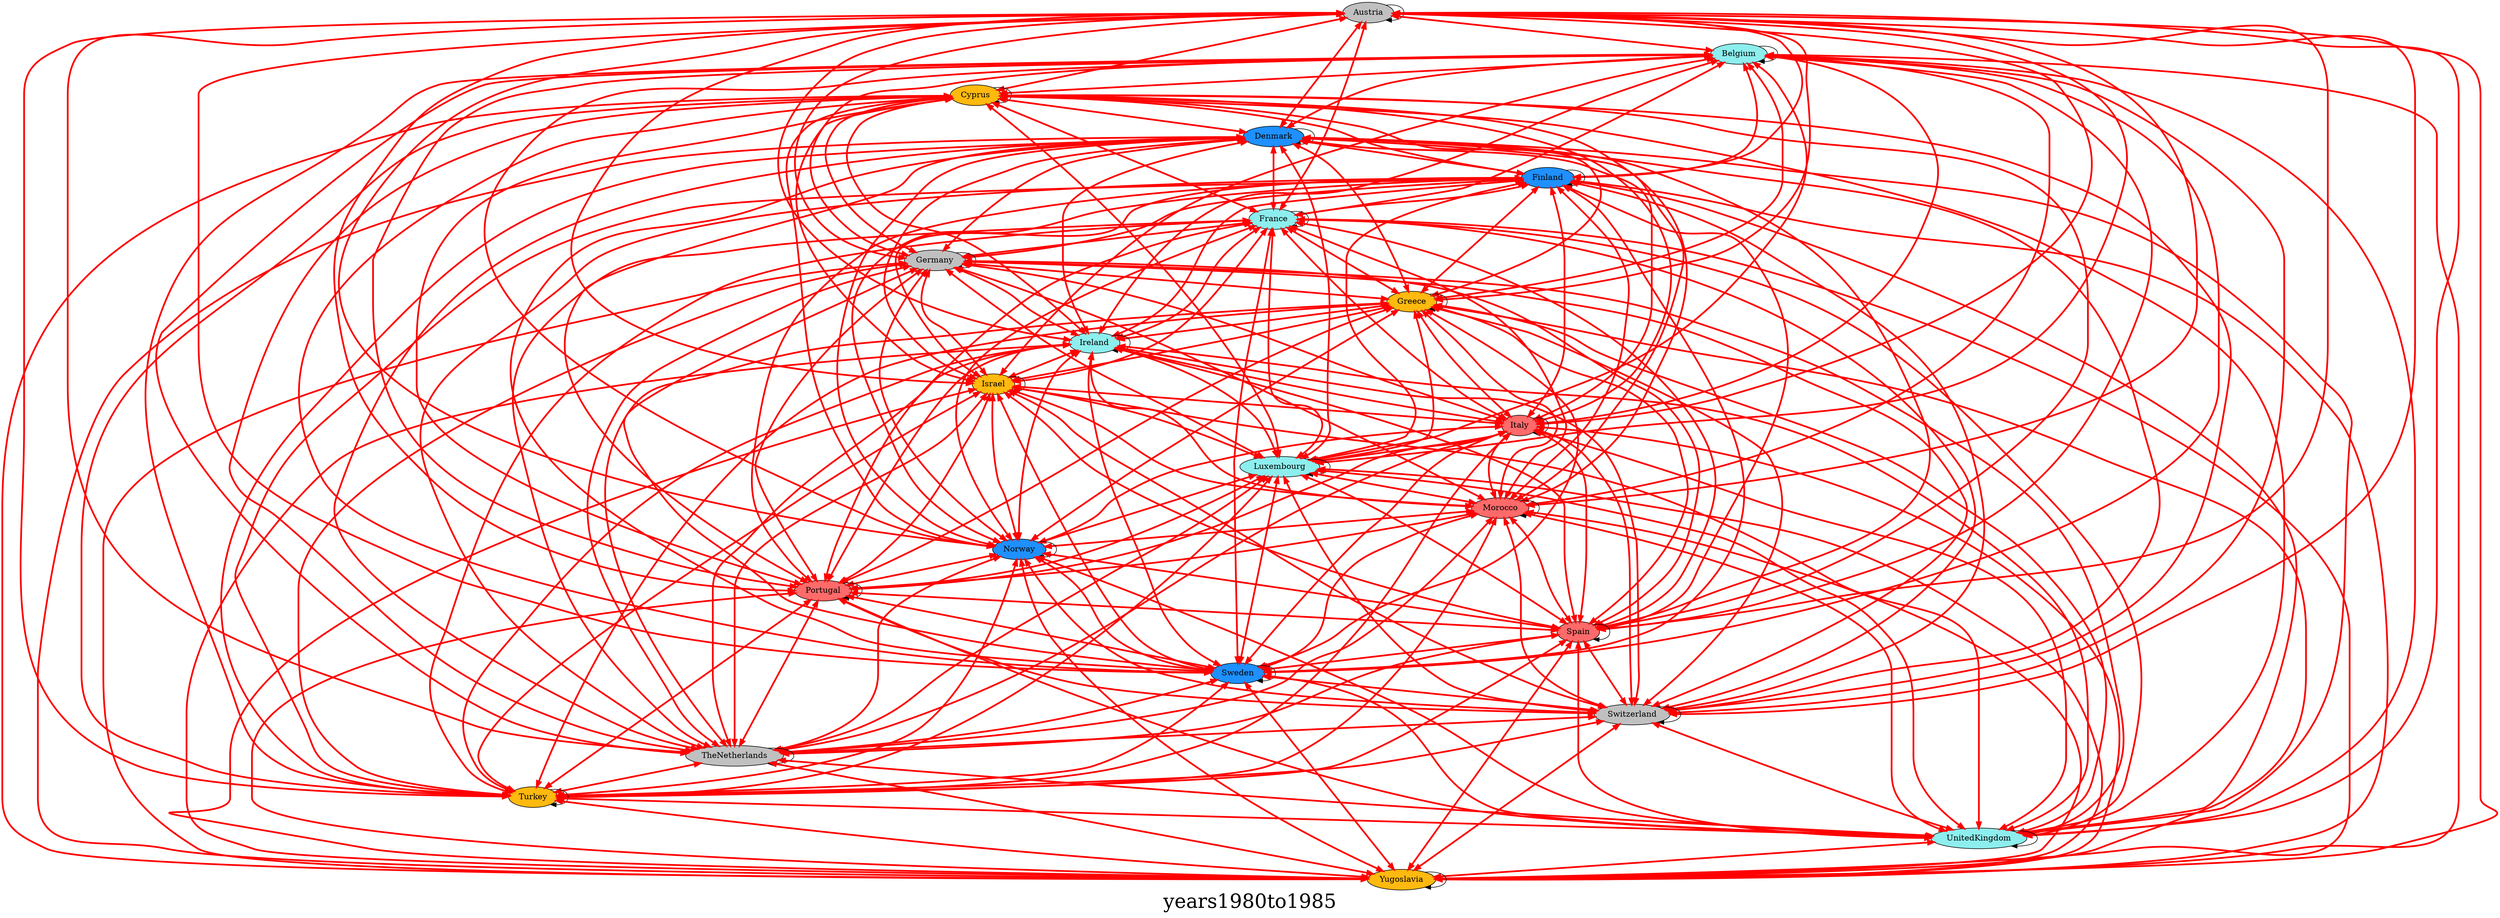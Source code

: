 digraph{ graph [label=years1980to1985, fontsize=34]; Austria [style=filled,fillcolor=gray]; Belgium [style=filled,fillcolor=darkslategray2]; Austria [style=filled,fillcolor=gray]; Cyprus [style=filled,fillcolor=darkgoldenrod1]; Austria [style=filled,fillcolor=gray]; Denmark [style=filled,fillcolor=dodgerblue]; Austria [style=filled,fillcolor=gray]; Finland [style=filled,fillcolor=dodgerblue]; Austria [style=filled,fillcolor=gray]; France [style=filled,fillcolor=darkslategray2]; Austria [style=filled,fillcolor=gray]; Germany [style=filled,fillcolor=gray]; Austria [style=filled,fillcolor=gray]; Greece [style=filled,fillcolor=darkgoldenrod1]; Austria [style=filled,fillcolor=gray]; Ireland [style=filled,fillcolor=darkslategray2]; Austria [style=filled,fillcolor=gray]; Israel [style=filled,fillcolor=darkgoldenrod1]; Austria [style=filled,fillcolor=gray]; Italy [style=filled,fillcolor=indianred1]; Austria [style=filled,fillcolor=gray]; Luxembourg [style=filled,fillcolor=darkslategray2]; Austria [style=filled,fillcolor=gray]; Morocco [style=filled,fillcolor=indianred1]; Austria [style=filled,fillcolor=gray]; Norway [style=filled,fillcolor=dodgerblue]; Austria [style=filled,fillcolor=gray]; Portugal [style=filled,fillcolor=indianred1]; Austria [style=filled,fillcolor=gray]; Spain [style=filled,fillcolor=indianred1]; Austria [style=filled,fillcolor=gray]; Sweden [style=filled,fillcolor=dodgerblue]; Austria [style=filled,fillcolor=gray]; Switzerland [style=filled,fillcolor=gray]; Austria [style=filled,fillcolor=gray]; TheNetherlands [style=filled,fillcolor=gray]; Austria [style=filled,fillcolor=gray]; Turkey [style=filled,fillcolor=darkgoldenrod1]; Austria [style=filled,fillcolor=gray]; UnitedKingdom [style=filled,fillcolor=darkslategray2]; Austria [style=filled,fillcolor=gray]; Yugoslavia [style=filled,fillcolor=darkgoldenrod1]; Belgium [style=filled,fillcolor=darkslategray2]; Austria [style=filled,fillcolor=gray]; Belgium [style=filled,fillcolor=darkslategray2]; Cyprus [style=filled,fillcolor=darkgoldenrod1]; Belgium [style=filled,fillcolor=darkslategray2]; Denmark [style=filled,fillcolor=dodgerblue]; Belgium [style=filled,fillcolor=darkslategray2]; Finland [style=filled,fillcolor=dodgerblue]; Belgium [style=filled,fillcolor=darkslategray2]; France [style=filled,fillcolor=darkslategray2]; Belgium [style=filled,fillcolor=darkslategray2]; Germany [style=filled,fillcolor=gray]; Belgium [style=filled,fillcolor=darkslategray2]; Greece [style=filled,fillcolor=darkgoldenrod1]; Belgium [style=filled,fillcolor=darkslategray2]; Ireland [style=filled,fillcolor=darkslategray2]; Belgium [style=filled,fillcolor=darkslategray2]; Israel [style=filled,fillcolor=darkgoldenrod1]; Belgium [style=filled,fillcolor=darkslategray2]; Italy [style=filled,fillcolor=indianred1]; Belgium [style=filled,fillcolor=darkslategray2]; Luxembourg [style=filled,fillcolor=darkslategray2]; Belgium [style=filled,fillcolor=darkslategray2]; Morocco [style=filled,fillcolor=indianred1]; Belgium [style=filled,fillcolor=darkslategray2]; Norway [style=filled,fillcolor=dodgerblue]; Belgium [style=filled,fillcolor=darkslategray2]; Portugal [style=filled,fillcolor=indianred1]; Belgium [style=filled,fillcolor=darkslategray2]; Spain [style=filled,fillcolor=indianred1]; Belgium [style=filled,fillcolor=darkslategray2]; Sweden [style=filled,fillcolor=dodgerblue]; Belgium [style=filled,fillcolor=darkslategray2]; Switzerland [style=filled,fillcolor=gray]; Belgium [style=filled,fillcolor=darkslategray2]; TheNetherlands [style=filled,fillcolor=gray]; Belgium [style=filled,fillcolor=darkslategray2]; Turkey [style=filled,fillcolor=darkgoldenrod1]; Belgium [style=filled,fillcolor=darkslategray2]; UnitedKingdom [style=filled,fillcolor=darkslategray2]; Belgium [style=filled,fillcolor=darkslategray2]; Yugoslavia [style=filled,fillcolor=darkgoldenrod1]; Cyprus [style=filled,fillcolor=darkgoldenrod1]; Austria [style=filled,fillcolor=gray]; Cyprus [style=filled,fillcolor=darkgoldenrod1]; Belgium [style=filled,fillcolor=darkslategray2]; Cyprus [style=filled,fillcolor=darkgoldenrod1]; Denmark [style=filled,fillcolor=dodgerblue]; Cyprus [style=filled,fillcolor=darkgoldenrod1]; Finland [style=filled,fillcolor=dodgerblue]; Cyprus [style=filled,fillcolor=darkgoldenrod1]; France [style=filled,fillcolor=darkslategray2]; Cyprus [style=filled,fillcolor=darkgoldenrod1]; Germany [style=filled,fillcolor=gray]; Cyprus [style=filled,fillcolor=darkgoldenrod1]; Greece [style=filled,fillcolor=darkgoldenrod1]; Cyprus [style=filled,fillcolor=darkgoldenrod1]; Ireland [style=filled,fillcolor=darkslategray2]; Cyprus [style=filled,fillcolor=darkgoldenrod1]; Israel [style=filled,fillcolor=darkgoldenrod1]; Cyprus [style=filled,fillcolor=darkgoldenrod1]; Italy [style=filled,fillcolor=indianred1]; Cyprus [style=filled,fillcolor=darkgoldenrod1]; Luxembourg [style=filled,fillcolor=darkslategray2]; Cyprus [style=filled,fillcolor=darkgoldenrod1]; Morocco [style=filled,fillcolor=indianred1]; Cyprus [style=filled,fillcolor=darkgoldenrod1]; Norway [style=filled,fillcolor=dodgerblue]; Cyprus [style=filled,fillcolor=darkgoldenrod1]; Portugal [style=filled,fillcolor=indianred1]; Cyprus [style=filled,fillcolor=darkgoldenrod1]; Spain [style=filled,fillcolor=indianred1]; Cyprus [style=filled,fillcolor=darkgoldenrod1]; Sweden [style=filled,fillcolor=dodgerblue]; Cyprus [style=filled,fillcolor=darkgoldenrod1]; Switzerland [style=filled,fillcolor=gray]; Cyprus [style=filled,fillcolor=darkgoldenrod1]; TheNetherlands [style=filled,fillcolor=gray]; Cyprus [style=filled,fillcolor=darkgoldenrod1]; Turkey [style=filled,fillcolor=darkgoldenrod1]; Cyprus [style=filled,fillcolor=darkgoldenrod1]; UnitedKingdom [style=filled,fillcolor=darkslategray2]; Cyprus [style=filled,fillcolor=darkgoldenrod1]; Yugoslavia [style=filled,fillcolor=darkgoldenrod1]; Denmark [style=filled,fillcolor=dodgerblue]; Austria [style=filled,fillcolor=gray]; Denmark [style=filled,fillcolor=dodgerblue]; Belgium [style=filled,fillcolor=darkslategray2]; Denmark [style=filled,fillcolor=dodgerblue]; Cyprus [style=filled,fillcolor=darkgoldenrod1]; Denmark [style=filled,fillcolor=dodgerblue]; Finland [style=filled,fillcolor=dodgerblue]; Denmark [style=filled,fillcolor=dodgerblue]; France [style=filled,fillcolor=darkslategray2]; Denmark [style=filled,fillcolor=dodgerblue]; Germany [style=filled,fillcolor=gray]; Denmark [style=filled,fillcolor=dodgerblue]; Greece [style=filled,fillcolor=darkgoldenrod1]; Denmark [style=filled,fillcolor=dodgerblue]; Ireland [style=filled,fillcolor=darkslategray2]; Denmark [style=filled,fillcolor=dodgerblue]; Israel [style=filled,fillcolor=darkgoldenrod1]; Denmark [style=filled,fillcolor=dodgerblue]; Italy [style=filled,fillcolor=indianred1]; Denmark [style=filled,fillcolor=dodgerblue]; Luxembourg [style=filled,fillcolor=darkslategray2]; Denmark [style=filled,fillcolor=dodgerblue]; Morocco [style=filled,fillcolor=indianred1]; Denmark [style=filled,fillcolor=dodgerblue]; Norway [style=filled,fillcolor=dodgerblue]; Denmark [style=filled,fillcolor=dodgerblue]; Portugal [style=filled,fillcolor=indianred1]; Denmark [style=filled,fillcolor=dodgerblue]; Spain [style=filled,fillcolor=indianred1]; Denmark [style=filled,fillcolor=dodgerblue]; Sweden [style=filled,fillcolor=dodgerblue]; Denmark [style=filled,fillcolor=dodgerblue]; Switzerland [style=filled,fillcolor=gray]; Denmark [style=filled,fillcolor=dodgerblue]; TheNetherlands [style=filled,fillcolor=gray]; Denmark [style=filled,fillcolor=dodgerblue]; Turkey [style=filled,fillcolor=darkgoldenrod1]; Denmark [style=filled,fillcolor=dodgerblue]; UnitedKingdom [style=filled,fillcolor=darkslategray2]; Denmark [style=filled,fillcolor=dodgerblue]; Yugoslavia [style=filled,fillcolor=darkgoldenrod1]; Finland [style=filled,fillcolor=dodgerblue]; Austria [style=filled,fillcolor=gray]; Finland [style=filled,fillcolor=dodgerblue]; Belgium [style=filled,fillcolor=darkslategray2]; Finland [style=filled,fillcolor=dodgerblue]; Cyprus [style=filled,fillcolor=darkgoldenrod1]; Finland [style=filled,fillcolor=dodgerblue]; Denmark [style=filled,fillcolor=dodgerblue]; Finland [style=filled,fillcolor=dodgerblue]; France [style=filled,fillcolor=darkslategray2]; Finland [style=filled,fillcolor=dodgerblue]; Germany [style=filled,fillcolor=gray]; Finland [style=filled,fillcolor=dodgerblue]; Greece [style=filled,fillcolor=darkgoldenrod1]; Finland [style=filled,fillcolor=dodgerblue]; Ireland [style=filled,fillcolor=darkslategray2]; Finland [style=filled,fillcolor=dodgerblue]; Israel [style=filled,fillcolor=darkgoldenrod1]; Finland [style=filled,fillcolor=dodgerblue]; Italy [style=filled,fillcolor=indianred1]; Finland [style=filled,fillcolor=dodgerblue]; Luxembourg [style=filled,fillcolor=darkslategray2]; Finland [style=filled,fillcolor=dodgerblue]; Morocco [style=filled,fillcolor=indianred1]; Finland [style=filled,fillcolor=dodgerblue]; Norway [style=filled,fillcolor=dodgerblue]; Finland [style=filled,fillcolor=dodgerblue]; Portugal [style=filled,fillcolor=indianred1]; Finland [style=filled,fillcolor=dodgerblue]; Spain [style=filled,fillcolor=indianred1]; Finland [style=filled,fillcolor=dodgerblue]; Sweden [style=filled,fillcolor=dodgerblue]; Finland [style=filled,fillcolor=dodgerblue]; Switzerland [style=filled,fillcolor=gray]; Finland [style=filled,fillcolor=dodgerblue]; TheNetherlands [style=filled,fillcolor=gray]; Finland [style=filled,fillcolor=dodgerblue]; Turkey [style=filled,fillcolor=darkgoldenrod1]; Finland [style=filled,fillcolor=dodgerblue]; UnitedKingdom [style=filled,fillcolor=darkslategray2]; Finland [style=filled,fillcolor=dodgerblue]; Yugoslavia [style=filled,fillcolor=darkgoldenrod1]; France [style=filled,fillcolor=darkslategray2]; Austria [style=filled,fillcolor=gray]; France [style=filled,fillcolor=darkslategray2]; Belgium [style=filled,fillcolor=darkslategray2]; France [style=filled,fillcolor=darkslategray2]; Cyprus [style=filled,fillcolor=darkgoldenrod1]; France [style=filled,fillcolor=darkslategray2]; Denmark [style=filled,fillcolor=dodgerblue]; France [style=filled,fillcolor=darkslategray2]; Finland [style=filled,fillcolor=dodgerblue]; France [style=filled,fillcolor=darkslategray2]; Germany [style=filled,fillcolor=gray]; France [style=filled,fillcolor=darkslategray2]; Greece [style=filled,fillcolor=darkgoldenrod1]; France [style=filled,fillcolor=darkslategray2]; Ireland [style=filled,fillcolor=darkslategray2]; France [style=filled,fillcolor=darkslategray2]; Israel [style=filled,fillcolor=darkgoldenrod1]; France [style=filled,fillcolor=darkslategray2]; Italy [style=filled,fillcolor=indianred1]; France [style=filled,fillcolor=darkslategray2]; Luxembourg [style=filled,fillcolor=darkslategray2]; France [style=filled,fillcolor=darkslategray2]; Morocco [style=filled,fillcolor=indianred1]; France [style=filled,fillcolor=darkslategray2]; Norway [style=filled,fillcolor=dodgerblue]; France [style=filled,fillcolor=darkslategray2]; Portugal [style=filled,fillcolor=indianred1]; France [style=filled,fillcolor=darkslategray2]; Spain [style=filled,fillcolor=indianred1]; France [style=filled,fillcolor=darkslategray2]; Sweden [style=filled,fillcolor=dodgerblue]; France [style=filled,fillcolor=darkslategray2]; Switzerland [style=filled,fillcolor=gray]; France [style=filled,fillcolor=darkslategray2]; TheNetherlands [style=filled,fillcolor=gray]; France [style=filled,fillcolor=darkslategray2]; Turkey [style=filled,fillcolor=darkgoldenrod1]; France [style=filled,fillcolor=darkslategray2]; UnitedKingdom [style=filled,fillcolor=darkslategray2]; France [style=filled,fillcolor=darkslategray2]; Yugoslavia [style=filled,fillcolor=darkgoldenrod1]; Germany [style=filled,fillcolor=gray]; Austria [style=filled,fillcolor=gray]; Germany [style=filled,fillcolor=gray]; Belgium [style=filled,fillcolor=darkslategray2]; Germany [style=filled,fillcolor=gray]; Cyprus [style=filled,fillcolor=darkgoldenrod1]; Germany [style=filled,fillcolor=gray]; Denmark [style=filled,fillcolor=dodgerblue]; Germany [style=filled,fillcolor=gray]; Finland [style=filled,fillcolor=dodgerblue]; Germany [style=filled,fillcolor=gray]; France [style=filled,fillcolor=darkslategray2]; Germany [style=filled,fillcolor=gray]; Greece [style=filled,fillcolor=darkgoldenrod1]; Germany [style=filled,fillcolor=gray]; Ireland [style=filled,fillcolor=darkslategray2]; Germany [style=filled,fillcolor=gray]; Israel [style=filled,fillcolor=darkgoldenrod1]; Germany [style=filled,fillcolor=gray]; Italy [style=filled,fillcolor=indianred1]; Germany [style=filled,fillcolor=gray]; Luxembourg [style=filled,fillcolor=darkslategray2]; Germany [style=filled,fillcolor=gray]; Morocco [style=filled,fillcolor=indianred1]; Germany [style=filled,fillcolor=gray]; Norway [style=filled,fillcolor=dodgerblue]; Germany [style=filled,fillcolor=gray]; Portugal [style=filled,fillcolor=indianred1]; Germany [style=filled,fillcolor=gray]; Spain [style=filled,fillcolor=indianred1]; Germany [style=filled,fillcolor=gray]; Sweden [style=filled,fillcolor=dodgerblue]; Germany [style=filled,fillcolor=gray]; Switzerland [style=filled,fillcolor=gray]; Germany [style=filled,fillcolor=gray]; TheNetherlands [style=filled,fillcolor=gray]; Germany [style=filled,fillcolor=gray]; Turkey [style=filled,fillcolor=darkgoldenrod1]; Germany [style=filled,fillcolor=gray]; UnitedKingdom [style=filled,fillcolor=darkslategray2]; Germany [style=filled,fillcolor=gray]; Yugoslavia [style=filled,fillcolor=darkgoldenrod1]; Greece [style=filled,fillcolor=darkgoldenrod1]; Austria [style=filled,fillcolor=gray]; Greece [style=filled,fillcolor=darkgoldenrod1]; Belgium [style=filled,fillcolor=darkslategray2]; Greece [style=filled,fillcolor=darkgoldenrod1]; Cyprus [style=filled,fillcolor=darkgoldenrod1]; Greece [style=filled,fillcolor=darkgoldenrod1]; Denmark [style=filled,fillcolor=dodgerblue]; Greece [style=filled,fillcolor=darkgoldenrod1]; Finland [style=filled,fillcolor=dodgerblue]; Greece [style=filled,fillcolor=darkgoldenrod1]; France [style=filled,fillcolor=darkslategray2]; Greece [style=filled,fillcolor=darkgoldenrod1]; Germany [style=filled,fillcolor=gray]; Greece [style=filled,fillcolor=darkgoldenrod1]; Ireland [style=filled,fillcolor=darkslategray2]; Greece [style=filled,fillcolor=darkgoldenrod1]; Israel [style=filled,fillcolor=darkgoldenrod1]; Greece [style=filled,fillcolor=darkgoldenrod1]; Italy [style=filled,fillcolor=indianred1]; Greece [style=filled,fillcolor=darkgoldenrod1]; Luxembourg [style=filled,fillcolor=darkslategray2]; Greece [style=filled,fillcolor=darkgoldenrod1]; Morocco [style=filled,fillcolor=indianred1]; Greece [style=filled,fillcolor=darkgoldenrod1]; Norway [style=filled,fillcolor=dodgerblue]; Greece [style=filled,fillcolor=darkgoldenrod1]; Portugal [style=filled,fillcolor=indianred1]; Greece [style=filled,fillcolor=darkgoldenrod1]; Spain [style=filled,fillcolor=indianred1]; Greece [style=filled,fillcolor=darkgoldenrod1]; Sweden [style=filled,fillcolor=dodgerblue]; Greece [style=filled,fillcolor=darkgoldenrod1]; Switzerland [style=filled,fillcolor=gray]; Greece [style=filled,fillcolor=darkgoldenrod1]; TheNetherlands [style=filled,fillcolor=gray]; Greece [style=filled,fillcolor=darkgoldenrod1]; Turkey [style=filled,fillcolor=darkgoldenrod1]; Greece [style=filled,fillcolor=darkgoldenrod1]; UnitedKingdom [style=filled,fillcolor=darkslategray2]; Greece [style=filled,fillcolor=darkgoldenrod1]; Yugoslavia [style=filled,fillcolor=darkgoldenrod1]; Ireland [style=filled,fillcolor=darkslategray2]; Austria [style=filled,fillcolor=gray]; Ireland [style=filled,fillcolor=darkslategray2]; Belgium [style=filled,fillcolor=darkslategray2]; Ireland [style=filled,fillcolor=darkslategray2]; Cyprus [style=filled,fillcolor=darkgoldenrod1]; Ireland [style=filled,fillcolor=darkslategray2]; Denmark [style=filled,fillcolor=dodgerblue]; Ireland [style=filled,fillcolor=darkslategray2]; Finland [style=filled,fillcolor=dodgerblue]; Ireland [style=filled,fillcolor=darkslategray2]; France [style=filled,fillcolor=darkslategray2]; Ireland [style=filled,fillcolor=darkslategray2]; Germany [style=filled,fillcolor=gray]; Ireland [style=filled,fillcolor=darkslategray2]; Greece [style=filled,fillcolor=darkgoldenrod1]; Ireland [style=filled,fillcolor=darkslategray2]; Israel [style=filled,fillcolor=darkgoldenrod1]; Ireland [style=filled,fillcolor=darkslategray2]; Italy [style=filled,fillcolor=indianred1]; Ireland [style=filled,fillcolor=darkslategray2]; Luxembourg [style=filled,fillcolor=darkslategray2]; Ireland [style=filled,fillcolor=darkslategray2]; Morocco [style=filled,fillcolor=indianred1]; Ireland [style=filled,fillcolor=darkslategray2]; Norway [style=filled,fillcolor=dodgerblue]; Ireland [style=filled,fillcolor=darkslategray2]; Portugal [style=filled,fillcolor=indianred1]; Ireland [style=filled,fillcolor=darkslategray2]; Spain [style=filled,fillcolor=indianred1]; Ireland [style=filled,fillcolor=darkslategray2]; Sweden [style=filled,fillcolor=dodgerblue]; Ireland [style=filled,fillcolor=darkslategray2]; Switzerland [style=filled,fillcolor=gray]; Ireland [style=filled,fillcolor=darkslategray2]; TheNetherlands [style=filled,fillcolor=gray]; Ireland [style=filled,fillcolor=darkslategray2]; Turkey [style=filled,fillcolor=darkgoldenrod1]; Ireland [style=filled,fillcolor=darkslategray2]; UnitedKingdom [style=filled,fillcolor=darkslategray2]; Ireland [style=filled,fillcolor=darkslategray2]; Yugoslavia [style=filled,fillcolor=darkgoldenrod1]; Israel [style=filled,fillcolor=darkgoldenrod1]; Austria [style=filled,fillcolor=gray]; Israel [style=filled,fillcolor=darkgoldenrod1]; Belgium [style=filled,fillcolor=darkslategray2]; Israel [style=filled,fillcolor=darkgoldenrod1]; Cyprus [style=filled,fillcolor=darkgoldenrod1]; Israel [style=filled,fillcolor=darkgoldenrod1]; Denmark [style=filled,fillcolor=dodgerblue]; Israel [style=filled,fillcolor=darkgoldenrod1]; Finland [style=filled,fillcolor=dodgerblue]; Israel [style=filled,fillcolor=darkgoldenrod1]; France [style=filled,fillcolor=darkslategray2]; Israel [style=filled,fillcolor=darkgoldenrod1]; Germany [style=filled,fillcolor=gray]; Israel [style=filled,fillcolor=darkgoldenrod1]; Greece [style=filled,fillcolor=darkgoldenrod1]; Israel [style=filled,fillcolor=darkgoldenrod1]; Ireland [style=filled,fillcolor=darkslategray2]; Israel [style=filled,fillcolor=darkgoldenrod1]; Italy [style=filled,fillcolor=indianred1]; Israel [style=filled,fillcolor=darkgoldenrod1]; Luxembourg [style=filled,fillcolor=darkslategray2]; Israel [style=filled,fillcolor=darkgoldenrod1]; Morocco [style=filled,fillcolor=indianred1]; Israel [style=filled,fillcolor=darkgoldenrod1]; Norway [style=filled,fillcolor=dodgerblue]; Israel [style=filled,fillcolor=darkgoldenrod1]; Portugal [style=filled,fillcolor=indianred1]; Israel [style=filled,fillcolor=darkgoldenrod1]; Spain [style=filled,fillcolor=indianred1]; Israel [style=filled,fillcolor=darkgoldenrod1]; Sweden [style=filled,fillcolor=dodgerblue]; Israel [style=filled,fillcolor=darkgoldenrod1]; Switzerland [style=filled,fillcolor=gray]; Israel [style=filled,fillcolor=darkgoldenrod1]; TheNetherlands [style=filled,fillcolor=gray]; Israel [style=filled,fillcolor=darkgoldenrod1]; Turkey [style=filled,fillcolor=darkgoldenrod1]; Israel [style=filled,fillcolor=darkgoldenrod1]; UnitedKingdom [style=filled,fillcolor=darkslategray2]; Israel [style=filled,fillcolor=darkgoldenrod1]; Yugoslavia [style=filled,fillcolor=darkgoldenrod1]; Italy [style=filled,fillcolor=indianred1]; Austria [style=filled,fillcolor=gray]; Italy [style=filled,fillcolor=indianred1]; Belgium [style=filled,fillcolor=darkslategray2]; Italy [style=filled,fillcolor=indianred1]; Cyprus [style=filled,fillcolor=darkgoldenrod1]; Italy [style=filled,fillcolor=indianred1]; Denmark [style=filled,fillcolor=dodgerblue]; Italy [style=filled,fillcolor=indianred1]; Finland [style=filled,fillcolor=dodgerblue]; Italy [style=filled,fillcolor=indianred1]; France [style=filled,fillcolor=darkslategray2]; Italy [style=filled,fillcolor=indianred1]; Germany [style=filled,fillcolor=gray]; Italy [style=filled,fillcolor=indianred1]; Greece [style=filled,fillcolor=darkgoldenrod1]; Italy [style=filled,fillcolor=indianred1]; Ireland [style=filled,fillcolor=darkslategray2]; Italy [style=filled,fillcolor=indianred1]; Israel [style=filled,fillcolor=darkgoldenrod1]; Italy [style=filled,fillcolor=indianred1]; Luxembourg [style=filled,fillcolor=darkslategray2]; Italy [style=filled,fillcolor=indianred1]; Morocco [style=filled,fillcolor=indianred1]; Italy [style=filled,fillcolor=indianred1]; Norway [style=filled,fillcolor=dodgerblue]; Italy [style=filled,fillcolor=indianred1]; Portugal [style=filled,fillcolor=indianred1]; Italy [style=filled,fillcolor=indianred1]; Spain [style=filled,fillcolor=indianred1]; Italy [style=filled,fillcolor=indianred1]; Sweden [style=filled,fillcolor=dodgerblue]; Italy [style=filled,fillcolor=indianred1]; Switzerland [style=filled,fillcolor=gray]; Italy [style=filled,fillcolor=indianred1]; TheNetherlands [style=filled,fillcolor=gray]; Italy [style=filled,fillcolor=indianred1]; Turkey [style=filled,fillcolor=darkgoldenrod1]; Italy [style=filled,fillcolor=indianred1]; UnitedKingdom [style=filled,fillcolor=darkslategray2]; Italy [style=filled,fillcolor=indianred1]; Yugoslavia [style=filled,fillcolor=darkgoldenrod1]; Luxembourg [style=filled,fillcolor=darkslategray2]; Austria [style=filled,fillcolor=gray]; Luxembourg [style=filled,fillcolor=darkslategray2]; Belgium [style=filled,fillcolor=darkslategray2]; Luxembourg [style=filled,fillcolor=darkslategray2]; Cyprus [style=filled,fillcolor=darkgoldenrod1]; Luxembourg [style=filled,fillcolor=darkslategray2]; Denmark [style=filled,fillcolor=dodgerblue]; Luxembourg [style=filled,fillcolor=darkslategray2]; Finland [style=filled,fillcolor=dodgerblue]; Luxembourg [style=filled,fillcolor=darkslategray2]; France [style=filled,fillcolor=darkslategray2]; Luxembourg [style=filled,fillcolor=darkslategray2]; Germany [style=filled,fillcolor=gray]; Luxembourg [style=filled,fillcolor=darkslategray2]; Greece [style=filled,fillcolor=darkgoldenrod1]; Luxembourg [style=filled,fillcolor=darkslategray2]; Ireland [style=filled,fillcolor=darkslategray2]; Luxembourg [style=filled,fillcolor=darkslategray2]; Israel [style=filled,fillcolor=darkgoldenrod1]; Luxembourg [style=filled,fillcolor=darkslategray2]; Italy [style=filled,fillcolor=indianred1]; Luxembourg [style=filled,fillcolor=darkslategray2]; Morocco [style=filled,fillcolor=indianred1]; Luxembourg [style=filled,fillcolor=darkslategray2]; Norway [style=filled,fillcolor=dodgerblue]; Luxembourg [style=filled,fillcolor=darkslategray2]; Portugal [style=filled,fillcolor=indianred1]; Luxembourg [style=filled,fillcolor=darkslategray2]; Spain [style=filled,fillcolor=indianred1]; Luxembourg [style=filled,fillcolor=darkslategray2]; Sweden [style=filled,fillcolor=dodgerblue]; Luxembourg [style=filled,fillcolor=darkslategray2]; Switzerland [style=filled,fillcolor=gray]; Luxembourg [style=filled,fillcolor=darkslategray2]; TheNetherlands [style=filled,fillcolor=gray]; Luxembourg [style=filled,fillcolor=darkslategray2]; Turkey [style=filled,fillcolor=darkgoldenrod1]; Luxembourg [style=filled,fillcolor=darkslategray2]; UnitedKingdom [style=filled,fillcolor=darkslategray2]; Luxembourg [style=filled,fillcolor=darkslategray2]; Yugoslavia [style=filled,fillcolor=darkgoldenrod1]; Morocco [style=filled,fillcolor=indianred1]; Austria [style=filled,fillcolor=gray]; Morocco [style=filled,fillcolor=indianred1]; Belgium [style=filled,fillcolor=darkslategray2]; Morocco [style=filled,fillcolor=indianred1]; Cyprus [style=filled,fillcolor=darkgoldenrod1]; Morocco [style=filled,fillcolor=indianred1]; Denmark [style=filled,fillcolor=dodgerblue]; Morocco [style=filled,fillcolor=indianred1]; Finland [style=filled,fillcolor=dodgerblue]; Morocco [style=filled,fillcolor=indianred1]; France [style=filled,fillcolor=darkslategray2]; Morocco [style=filled,fillcolor=indianred1]; Germany [style=filled,fillcolor=gray]; Morocco [style=filled,fillcolor=indianred1]; Greece [style=filled,fillcolor=darkgoldenrod1]; Morocco [style=filled,fillcolor=indianred1]; Ireland [style=filled,fillcolor=darkslategray2]; Morocco [style=filled,fillcolor=indianred1]; Israel [style=filled,fillcolor=darkgoldenrod1]; Morocco [style=filled,fillcolor=indianred1]; Italy [style=filled,fillcolor=indianred1]; Morocco [style=filled,fillcolor=indianred1]; Luxembourg [style=filled,fillcolor=darkslategray2]; Morocco [style=filled,fillcolor=indianred1]; Norway [style=filled,fillcolor=dodgerblue]; Morocco [style=filled,fillcolor=indianred1]; Portugal [style=filled,fillcolor=indianred1]; Morocco [style=filled,fillcolor=indianred1]; Spain [style=filled,fillcolor=indianred1]; Morocco [style=filled,fillcolor=indianred1]; Sweden [style=filled,fillcolor=dodgerblue]; Morocco [style=filled,fillcolor=indianred1]; Switzerland [style=filled,fillcolor=gray]; Morocco [style=filled,fillcolor=indianred1]; TheNetherlands [style=filled,fillcolor=gray]; Morocco [style=filled,fillcolor=indianred1]; Turkey [style=filled,fillcolor=darkgoldenrod1]; Morocco [style=filled,fillcolor=indianred1]; UnitedKingdom [style=filled,fillcolor=darkslategray2]; Morocco [style=filled,fillcolor=indianred1]; Yugoslavia [style=filled,fillcolor=darkgoldenrod1]; Norway [style=filled,fillcolor=dodgerblue]; Austria [style=filled,fillcolor=gray]; Norway [style=filled,fillcolor=dodgerblue]; Belgium [style=filled,fillcolor=darkslategray2]; Norway [style=filled,fillcolor=dodgerblue]; Cyprus [style=filled,fillcolor=darkgoldenrod1]; Norway [style=filled,fillcolor=dodgerblue]; Denmark [style=filled,fillcolor=dodgerblue]; Norway [style=filled,fillcolor=dodgerblue]; Finland [style=filled,fillcolor=dodgerblue]; Norway [style=filled,fillcolor=dodgerblue]; France [style=filled,fillcolor=darkslategray2]; Norway [style=filled,fillcolor=dodgerblue]; Germany [style=filled,fillcolor=gray]; Norway [style=filled,fillcolor=dodgerblue]; Greece [style=filled,fillcolor=darkgoldenrod1]; Norway [style=filled,fillcolor=dodgerblue]; Ireland [style=filled,fillcolor=darkslategray2]; Norway [style=filled,fillcolor=dodgerblue]; Israel [style=filled,fillcolor=darkgoldenrod1]; Norway [style=filled,fillcolor=dodgerblue]; Italy [style=filled,fillcolor=indianred1]; Norway [style=filled,fillcolor=dodgerblue]; Luxembourg [style=filled,fillcolor=darkslategray2]; Norway [style=filled,fillcolor=dodgerblue]; Morocco [style=filled,fillcolor=indianred1]; Norway [style=filled,fillcolor=dodgerblue]; Portugal [style=filled,fillcolor=indianred1]; Norway [style=filled,fillcolor=dodgerblue]; Spain [style=filled,fillcolor=indianred1]; Norway [style=filled,fillcolor=dodgerblue]; Sweden [style=filled,fillcolor=dodgerblue]; Norway [style=filled,fillcolor=dodgerblue]; Switzerland [style=filled,fillcolor=gray]; Norway [style=filled,fillcolor=dodgerblue]; TheNetherlands [style=filled,fillcolor=gray]; Norway [style=filled,fillcolor=dodgerblue]; Turkey [style=filled,fillcolor=darkgoldenrod1]; Norway [style=filled,fillcolor=dodgerblue]; UnitedKingdom [style=filled,fillcolor=darkslategray2]; Norway [style=filled,fillcolor=dodgerblue]; Yugoslavia [style=filled,fillcolor=darkgoldenrod1]; Portugal [style=filled,fillcolor=indianred1]; Austria [style=filled,fillcolor=gray]; Portugal [style=filled,fillcolor=indianred1]; Belgium [style=filled,fillcolor=darkslategray2]; Portugal [style=filled,fillcolor=indianred1]; Cyprus [style=filled,fillcolor=darkgoldenrod1]; Portugal [style=filled,fillcolor=indianred1]; Denmark [style=filled,fillcolor=dodgerblue]; Portugal [style=filled,fillcolor=indianred1]; Finland [style=filled,fillcolor=dodgerblue]; Portugal [style=filled,fillcolor=indianred1]; France [style=filled,fillcolor=darkslategray2]; Portugal [style=filled,fillcolor=indianred1]; Germany [style=filled,fillcolor=gray]; Portugal [style=filled,fillcolor=indianred1]; Greece [style=filled,fillcolor=darkgoldenrod1]; Portugal [style=filled,fillcolor=indianred1]; Ireland [style=filled,fillcolor=darkslategray2]; Portugal [style=filled,fillcolor=indianred1]; Israel [style=filled,fillcolor=darkgoldenrod1]; Portugal [style=filled,fillcolor=indianred1]; Italy [style=filled,fillcolor=indianred1]; Portugal [style=filled,fillcolor=indianred1]; Luxembourg [style=filled,fillcolor=darkslategray2]; Portugal [style=filled,fillcolor=indianred1]; Morocco [style=filled,fillcolor=indianred1]; Portugal [style=filled,fillcolor=indianred1]; Norway [style=filled,fillcolor=dodgerblue]; Portugal [style=filled,fillcolor=indianred1]; Spain [style=filled,fillcolor=indianred1]; Portugal [style=filled,fillcolor=indianred1]; Sweden [style=filled,fillcolor=dodgerblue]; Portugal [style=filled,fillcolor=indianred1]; Switzerland [style=filled,fillcolor=gray]; Portugal [style=filled,fillcolor=indianred1]; TheNetherlands [style=filled,fillcolor=gray]; Portugal [style=filled,fillcolor=indianred1]; Turkey [style=filled,fillcolor=darkgoldenrod1]; Portugal [style=filled,fillcolor=indianred1]; UnitedKingdom [style=filled,fillcolor=darkslategray2]; Portugal [style=filled,fillcolor=indianred1]; Yugoslavia [style=filled,fillcolor=darkgoldenrod1]; Spain [style=filled,fillcolor=indianred1]; Austria [style=filled,fillcolor=gray]; Spain [style=filled,fillcolor=indianred1]; Belgium [style=filled,fillcolor=darkslategray2]; Spain [style=filled,fillcolor=indianred1]; Cyprus [style=filled,fillcolor=darkgoldenrod1]; Spain [style=filled,fillcolor=indianred1]; Denmark [style=filled,fillcolor=dodgerblue]; Spain [style=filled,fillcolor=indianred1]; Finland [style=filled,fillcolor=dodgerblue]; Spain [style=filled,fillcolor=indianred1]; France [style=filled,fillcolor=darkslategray2]; Spain [style=filled,fillcolor=indianred1]; Germany [style=filled,fillcolor=gray]; Spain [style=filled,fillcolor=indianred1]; Greece [style=filled,fillcolor=darkgoldenrod1]; Spain [style=filled,fillcolor=indianred1]; Ireland [style=filled,fillcolor=darkslategray2]; Spain [style=filled,fillcolor=indianred1]; Israel [style=filled,fillcolor=darkgoldenrod1]; Spain [style=filled,fillcolor=indianred1]; Italy [style=filled,fillcolor=indianred1]; Spain [style=filled,fillcolor=indianred1]; Luxembourg [style=filled,fillcolor=darkslategray2]; Spain [style=filled,fillcolor=indianred1]; Morocco [style=filled,fillcolor=indianred1]; Spain [style=filled,fillcolor=indianred1]; Norway [style=filled,fillcolor=dodgerblue]; Spain [style=filled,fillcolor=indianred1]; Portugal [style=filled,fillcolor=indianred1]; Spain [style=filled,fillcolor=indianred1]; Sweden [style=filled,fillcolor=dodgerblue]; Spain [style=filled,fillcolor=indianred1]; Switzerland [style=filled,fillcolor=gray]; Spain [style=filled,fillcolor=indianred1]; TheNetherlands [style=filled,fillcolor=gray]; Spain [style=filled,fillcolor=indianred1]; Turkey [style=filled,fillcolor=darkgoldenrod1]; Spain [style=filled,fillcolor=indianred1]; UnitedKingdom [style=filled,fillcolor=darkslategray2]; Spain [style=filled,fillcolor=indianred1]; Yugoslavia [style=filled,fillcolor=darkgoldenrod1]; Sweden [style=filled,fillcolor=dodgerblue]; Austria [style=filled,fillcolor=gray]; Sweden [style=filled,fillcolor=dodgerblue]; Belgium [style=filled,fillcolor=darkslategray2]; Sweden [style=filled,fillcolor=dodgerblue]; Cyprus [style=filled,fillcolor=darkgoldenrod1]; Sweden [style=filled,fillcolor=dodgerblue]; Denmark [style=filled,fillcolor=dodgerblue]; Sweden [style=filled,fillcolor=dodgerblue]; Finland [style=filled,fillcolor=dodgerblue]; Sweden [style=filled,fillcolor=dodgerblue]; France [style=filled,fillcolor=darkslategray2]; Sweden [style=filled,fillcolor=dodgerblue]; Germany [style=filled,fillcolor=gray]; Sweden [style=filled,fillcolor=dodgerblue]; Greece [style=filled,fillcolor=darkgoldenrod1]; Sweden [style=filled,fillcolor=dodgerblue]; Ireland [style=filled,fillcolor=darkslategray2]; Sweden [style=filled,fillcolor=dodgerblue]; Israel [style=filled,fillcolor=darkgoldenrod1]; Sweden [style=filled,fillcolor=dodgerblue]; Italy [style=filled,fillcolor=indianred1]; Sweden [style=filled,fillcolor=dodgerblue]; Luxembourg [style=filled,fillcolor=darkslategray2]; Sweden [style=filled,fillcolor=dodgerblue]; Morocco [style=filled,fillcolor=indianred1]; Sweden [style=filled,fillcolor=dodgerblue]; Norway [style=filled,fillcolor=dodgerblue]; Sweden [style=filled,fillcolor=dodgerblue]; Portugal [style=filled,fillcolor=indianred1]; Sweden [style=filled,fillcolor=dodgerblue]; Spain [style=filled,fillcolor=indianred1]; Sweden [style=filled,fillcolor=dodgerblue]; Switzerland [style=filled,fillcolor=gray]; Sweden [style=filled,fillcolor=dodgerblue]; TheNetherlands [style=filled,fillcolor=gray]; Sweden [style=filled,fillcolor=dodgerblue]; Turkey [style=filled,fillcolor=darkgoldenrod1]; Sweden [style=filled,fillcolor=dodgerblue]; UnitedKingdom [style=filled,fillcolor=darkslategray2]; Sweden [style=filled,fillcolor=dodgerblue]; Yugoslavia [style=filled,fillcolor=darkgoldenrod1]; Switzerland [style=filled,fillcolor=gray]; Austria [style=filled,fillcolor=gray]; Switzerland [style=filled,fillcolor=gray]; Belgium [style=filled,fillcolor=darkslategray2]; Switzerland [style=filled,fillcolor=gray]; Cyprus [style=filled,fillcolor=darkgoldenrod1]; Switzerland [style=filled,fillcolor=gray]; Denmark [style=filled,fillcolor=dodgerblue]; Switzerland [style=filled,fillcolor=gray]; Finland [style=filled,fillcolor=dodgerblue]; Switzerland [style=filled,fillcolor=gray]; France [style=filled,fillcolor=darkslategray2]; Switzerland [style=filled,fillcolor=gray]; Germany [style=filled,fillcolor=gray]; Switzerland [style=filled,fillcolor=gray]; Greece [style=filled,fillcolor=darkgoldenrod1]; Switzerland [style=filled,fillcolor=gray]; Ireland [style=filled,fillcolor=darkslategray2]; Switzerland [style=filled,fillcolor=gray]; Israel [style=filled,fillcolor=darkgoldenrod1]; Switzerland [style=filled,fillcolor=gray]; Italy [style=filled,fillcolor=indianred1]; Switzerland [style=filled,fillcolor=gray]; Luxembourg [style=filled,fillcolor=darkslategray2]; Switzerland [style=filled,fillcolor=gray]; Morocco [style=filled,fillcolor=indianred1]; Switzerland [style=filled,fillcolor=gray]; Norway [style=filled,fillcolor=dodgerblue]; Switzerland [style=filled,fillcolor=gray]; Portugal [style=filled,fillcolor=indianred1]; Switzerland [style=filled,fillcolor=gray]; Spain [style=filled,fillcolor=indianred1]; Switzerland [style=filled,fillcolor=gray]; Sweden [style=filled,fillcolor=dodgerblue]; Switzerland [style=filled,fillcolor=gray]; TheNetherlands [style=filled,fillcolor=gray]; Switzerland [style=filled,fillcolor=gray]; Turkey [style=filled,fillcolor=darkgoldenrod1]; Switzerland [style=filled,fillcolor=gray]; UnitedKingdom [style=filled,fillcolor=darkslategray2]; Switzerland [style=filled,fillcolor=gray]; Yugoslavia [style=filled,fillcolor=darkgoldenrod1]; TheNetherlands [style=filled,fillcolor=gray]; Austria [style=filled,fillcolor=gray]; TheNetherlands [style=filled,fillcolor=gray]; Belgium [style=filled,fillcolor=darkslategray2]; TheNetherlands [style=filled,fillcolor=gray]; Cyprus [style=filled,fillcolor=darkgoldenrod1]; TheNetherlands [style=filled,fillcolor=gray]; Denmark [style=filled,fillcolor=dodgerblue]; TheNetherlands [style=filled,fillcolor=gray]; Finland [style=filled,fillcolor=dodgerblue]; TheNetherlands [style=filled,fillcolor=gray]; France [style=filled,fillcolor=darkslategray2]; TheNetherlands [style=filled,fillcolor=gray]; Germany [style=filled,fillcolor=gray]; TheNetherlands [style=filled,fillcolor=gray]; Greece [style=filled,fillcolor=darkgoldenrod1]; TheNetherlands [style=filled,fillcolor=gray]; Ireland [style=filled,fillcolor=darkslategray2]; TheNetherlands [style=filled,fillcolor=gray]; Israel [style=filled,fillcolor=darkgoldenrod1]; TheNetherlands [style=filled,fillcolor=gray]; Italy [style=filled,fillcolor=indianred1]; TheNetherlands [style=filled,fillcolor=gray]; Luxembourg [style=filled,fillcolor=darkslategray2]; TheNetherlands [style=filled,fillcolor=gray]; Morocco [style=filled,fillcolor=indianred1]; TheNetherlands [style=filled,fillcolor=gray]; Norway [style=filled,fillcolor=dodgerblue]; TheNetherlands [style=filled,fillcolor=gray]; Portugal [style=filled,fillcolor=indianred1]; TheNetherlands [style=filled,fillcolor=gray]; Spain [style=filled,fillcolor=indianred1]; TheNetherlands [style=filled,fillcolor=gray]; Sweden [style=filled,fillcolor=dodgerblue]; TheNetherlands [style=filled,fillcolor=gray]; Switzerland [style=filled,fillcolor=gray]; TheNetherlands [style=filled,fillcolor=gray]; Turkey [style=filled,fillcolor=darkgoldenrod1]; TheNetherlands [style=filled,fillcolor=gray]; UnitedKingdom [style=filled,fillcolor=darkslategray2]; TheNetherlands [style=filled,fillcolor=gray]; Yugoslavia [style=filled,fillcolor=darkgoldenrod1]; Turkey [style=filled,fillcolor=darkgoldenrod1]; Austria [style=filled,fillcolor=gray]; Turkey [style=filled,fillcolor=darkgoldenrod1]; Belgium [style=filled,fillcolor=darkslategray2]; Turkey [style=filled,fillcolor=darkgoldenrod1]; Cyprus [style=filled,fillcolor=darkgoldenrod1]; Turkey [style=filled,fillcolor=darkgoldenrod1]; Denmark [style=filled,fillcolor=dodgerblue]; Turkey [style=filled,fillcolor=darkgoldenrod1]; Finland [style=filled,fillcolor=dodgerblue]; Turkey [style=filled,fillcolor=darkgoldenrod1]; France [style=filled,fillcolor=darkslategray2]; Turkey [style=filled,fillcolor=darkgoldenrod1]; Germany [style=filled,fillcolor=gray]; Turkey [style=filled,fillcolor=darkgoldenrod1]; Greece [style=filled,fillcolor=darkgoldenrod1]; Turkey [style=filled,fillcolor=darkgoldenrod1]; Ireland [style=filled,fillcolor=darkslategray2]; Turkey [style=filled,fillcolor=darkgoldenrod1]; Israel [style=filled,fillcolor=darkgoldenrod1]; Turkey [style=filled,fillcolor=darkgoldenrod1]; Italy [style=filled,fillcolor=indianred1]; Turkey [style=filled,fillcolor=darkgoldenrod1]; Luxembourg [style=filled,fillcolor=darkslategray2]; Turkey [style=filled,fillcolor=darkgoldenrod1]; Morocco [style=filled,fillcolor=indianred1]; Turkey [style=filled,fillcolor=darkgoldenrod1]; Norway [style=filled,fillcolor=dodgerblue]; Turkey [style=filled,fillcolor=darkgoldenrod1]; Portugal [style=filled,fillcolor=indianred1]; Turkey [style=filled,fillcolor=darkgoldenrod1]; Spain [style=filled,fillcolor=indianred1]; Turkey [style=filled,fillcolor=darkgoldenrod1]; Sweden [style=filled,fillcolor=dodgerblue]; Turkey [style=filled,fillcolor=darkgoldenrod1]; Switzerland [style=filled,fillcolor=gray]; Turkey [style=filled,fillcolor=darkgoldenrod1]; TheNetherlands [style=filled,fillcolor=gray]; Turkey [style=filled,fillcolor=darkgoldenrod1]; UnitedKingdom [style=filled,fillcolor=darkslategray2]; Turkey [style=filled,fillcolor=darkgoldenrod1]; Yugoslavia [style=filled,fillcolor=darkgoldenrod1]; UnitedKingdom [style=filled,fillcolor=darkslategray2]; Austria [style=filled,fillcolor=gray]; UnitedKingdom [style=filled,fillcolor=darkslategray2]; Belgium [style=filled,fillcolor=darkslategray2]; UnitedKingdom [style=filled,fillcolor=darkslategray2]; Cyprus [style=filled,fillcolor=darkgoldenrod1]; UnitedKingdom [style=filled,fillcolor=darkslategray2]; Denmark [style=filled,fillcolor=dodgerblue]; UnitedKingdom [style=filled,fillcolor=darkslategray2]; Finland [style=filled,fillcolor=dodgerblue]; UnitedKingdom [style=filled,fillcolor=darkslategray2]; France [style=filled,fillcolor=darkslategray2]; UnitedKingdom [style=filled,fillcolor=darkslategray2]; Germany [style=filled,fillcolor=gray]; UnitedKingdom [style=filled,fillcolor=darkslategray2]; Greece [style=filled,fillcolor=darkgoldenrod1]; UnitedKingdom [style=filled,fillcolor=darkslategray2]; Ireland [style=filled,fillcolor=darkslategray2]; UnitedKingdom [style=filled,fillcolor=darkslategray2]; Israel [style=filled,fillcolor=darkgoldenrod1]; UnitedKingdom [style=filled,fillcolor=darkslategray2]; Italy [style=filled,fillcolor=indianred1]; UnitedKingdom [style=filled,fillcolor=darkslategray2]; Luxembourg [style=filled,fillcolor=darkslategray2]; UnitedKingdom [style=filled,fillcolor=darkslategray2]; Morocco [style=filled,fillcolor=indianred1]; UnitedKingdom [style=filled,fillcolor=darkslategray2]; Norway [style=filled,fillcolor=dodgerblue]; UnitedKingdom [style=filled,fillcolor=darkslategray2]; Portugal [style=filled,fillcolor=indianred1]; UnitedKingdom [style=filled,fillcolor=darkslategray2]; Spain [style=filled,fillcolor=indianred1]; UnitedKingdom [style=filled,fillcolor=darkslategray2]; Sweden [style=filled,fillcolor=dodgerblue]; UnitedKingdom [style=filled,fillcolor=darkslategray2]; Switzerland [style=filled,fillcolor=gray]; UnitedKingdom [style=filled,fillcolor=darkslategray2]; TheNetherlands [style=filled,fillcolor=gray]; UnitedKingdom [style=filled,fillcolor=darkslategray2]; Turkey [style=filled,fillcolor=darkgoldenrod1]; UnitedKingdom [style=filled,fillcolor=darkslategray2]; Yugoslavia [style=filled,fillcolor=darkgoldenrod1]; Austria [style=filled,fillcolor=gray]; Yugoslavia [style=filled,fillcolor=darkgoldenrod1]; Belgium [style=filled,fillcolor=darkslategray2]; Yugoslavia [style=filled,fillcolor=darkgoldenrod1]; Cyprus [style=filled,fillcolor=darkgoldenrod1]; Yugoslavia [style=filled,fillcolor=darkgoldenrod1]; Denmark [style=filled,fillcolor=dodgerblue]; Yugoslavia [style=filled,fillcolor=darkgoldenrod1]; Finland [style=filled,fillcolor=dodgerblue]; Yugoslavia [style=filled,fillcolor=darkgoldenrod1]; France [style=filled,fillcolor=darkslategray2]; Yugoslavia [style=filled,fillcolor=darkgoldenrod1]; Germany [style=filled,fillcolor=gray]; Yugoslavia [style=filled,fillcolor=darkgoldenrod1]; Greece [style=filled,fillcolor=darkgoldenrod1]; Yugoslavia [style=filled,fillcolor=darkgoldenrod1]; Ireland [style=filled,fillcolor=darkslategray2]; Yugoslavia [style=filled,fillcolor=darkgoldenrod1]; Israel [style=filled,fillcolor=darkgoldenrod1]; Yugoslavia [style=filled,fillcolor=darkgoldenrod1]; Italy [style=filled,fillcolor=indianred1]; Yugoslavia [style=filled,fillcolor=darkgoldenrod1]; Luxembourg [style=filled,fillcolor=darkslategray2]; Yugoslavia [style=filled,fillcolor=darkgoldenrod1]; Morocco [style=filled,fillcolor=indianred1]; Yugoslavia [style=filled,fillcolor=darkgoldenrod1]; Norway [style=filled,fillcolor=dodgerblue]; Yugoslavia [style=filled,fillcolor=darkgoldenrod1]; Portugal [style=filled,fillcolor=indianred1]; Yugoslavia [style=filled,fillcolor=darkgoldenrod1]; Spain [style=filled,fillcolor=indianred1]; Yugoslavia [style=filled,fillcolor=darkgoldenrod1]; Sweden [style=filled,fillcolor=dodgerblue]; Yugoslavia [style=filled,fillcolor=darkgoldenrod1]; Switzerland [style=filled,fillcolor=gray]; Yugoslavia [style=filled,fillcolor=darkgoldenrod1]; TheNetherlands [style=filled,fillcolor=gray]; Yugoslavia [style=filled,fillcolor=darkgoldenrod1]; Turkey [style=filled,fillcolor=darkgoldenrod1]; Yugoslavia [style=filled,fillcolor=darkgoldenrod1]; UnitedKingdom [style=filled,fillcolor=darkslategray2]; Yugoslavia [style=filled,fillcolor=darkgoldenrod1]; Austria->Belgium [dir=both color=red penwidth=3];Austria->Cyprus [dir=both color=red penwidth=3];Austria->Denmark [dir=both color=red penwidth=3];Austria->Finland [dir=both color=red penwidth=3];Austria->France [dir=both color=red penwidth=3];Austria->Germany [dir=both color=red penwidth=3];Austria->Greece [dir=both color=red penwidth=3];Austria->Ireland [dir=both color=red penwidth=3];Austria->Israel [dir=both color=red penwidth=3];Austria->Italy [dir=both color=red penwidth=3];Austria->Luxembourg [dir=both color=red penwidth=3];Austria->Morocco [dir=both color=red penwidth=3];Austria->Norway [dir=both color=red penwidth=3];Austria->Portugal [dir=both color=red penwidth=3];Austria->Spain [dir=both color=red penwidth=3];Austria->Sweden [dir=both color=red penwidth=3];Austria->Switzerland [dir=both color=red penwidth=3];Austria->TheNetherlands [dir=both color=red penwidth=3];Austria->Turkey [dir=both color=red penwidth=3];Austria->UnitedKingdom [dir=both color=red penwidth=3];Austria->Yugoslavia [dir=both color=red penwidth=3];Belgium->Cyprus [dir=both color=red penwidth=3];Belgium->Denmark [dir=both color=red penwidth=3];Belgium->Finland [dir=both color=red penwidth=3];Belgium->France [dir=both color=red penwidth=3];Belgium->Germany [dir=both color=red penwidth=3];Belgium->Greece [dir=both color=red penwidth=3];Belgium->Ireland [dir=both color=red penwidth=3];Belgium->Israel [dir=both color=red penwidth=3];Belgium->Italy [dir=both color=red penwidth=3];Belgium->Luxembourg [dir=both color=red penwidth=3];Belgium->Morocco [dir=both color=red penwidth=3];Belgium->Norway [dir=both color=red penwidth=3];Belgium->Portugal [dir=both color=red penwidth=3];Belgium->Spain [dir=both color=red penwidth=3];Belgium->Sweden [dir=both color=red penwidth=3];Belgium->Switzerland [dir=both color=red penwidth=3];Belgium->TheNetherlands [dir=both color=red penwidth=3];Belgium->Turkey [dir=both color=red penwidth=3];Belgium->UnitedKingdom [dir=both color=red penwidth=3];Belgium->Yugoslavia [dir=both color=red penwidth=3];Cyprus->Denmark [dir=both color=red penwidth=3];Cyprus->Finland [dir=both color=red penwidth=3];Cyprus->France [dir=both color=red penwidth=3];Cyprus->Germany [dir=both color=red penwidth=3];Cyprus->Greece [dir=both color=red penwidth=3];Cyprus->Ireland [dir=both color=red penwidth=3];Cyprus->Israel [dir=both color=red penwidth=3];Cyprus->Italy [dir=both color=red penwidth=3];Cyprus->Luxembourg [dir=both color=red penwidth=3];Cyprus->Morocco [dir=both color=red penwidth=3];Cyprus->Norway [dir=both color=red penwidth=3];Cyprus->Portugal [dir=both color=red penwidth=3];Cyprus->Spain [dir=both color=red penwidth=3];Cyprus->Sweden [dir=both color=red penwidth=3];Cyprus->Switzerland [dir=both color=red penwidth=3];Cyprus->TheNetherlands [dir=both color=red penwidth=3];Cyprus->Turkey [dir=both color=red penwidth=3];Cyprus->UnitedKingdom [dir=both color=red penwidth=3];Cyprus->Yugoslavia [dir=both color=red penwidth=3];Denmark->Finland [dir=both color=red penwidth=3];Denmark->France [dir=both color=red penwidth=3];Denmark->Germany [dir=both color=red penwidth=3];Denmark->Greece [dir=both color=red penwidth=3];Denmark->Ireland [dir=both color=red penwidth=3];Denmark->Israel [dir=both color=red penwidth=3];Denmark->Italy [dir=both color=red penwidth=3];Denmark->Luxembourg [dir=both color=red penwidth=3];Denmark->Morocco [dir=both color=red penwidth=3];Denmark->Norway [dir=both color=red penwidth=3];Denmark->Portugal [dir=both color=red penwidth=3];Denmark->Spain [dir=both color=red penwidth=3];Denmark->Sweden [dir=both color=red penwidth=3];Denmark->Switzerland [dir=both color=red penwidth=3];Denmark->TheNetherlands [dir=both color=red penwidth=3];Denmark->Turkey [dir=both color=red penwidth=3];Denmark->UnitedKingdom [dir=both color=red penwidth=3];Denmark->Yugoslavia [dir=both color=red penwidth=3];Finland->France [dir=both color=red penwidth=3];Finland->Germany [dir=both color=red penwidth=3];Finland->Greece [dir=both color=red penwidth=3];Finland->Ireland [dir=both color=red penwidth=3];Finland->Israel [dir=both color=red penwidth=3];Finland->Italy [dir=both color=red penwidth=3];Finland->Luxembourg [dir=both color=red penwidth=3];Finland->Morocco [dir=both color=red penwidth=3];Finland->Norway [dir=both color=red penwidth=3];Finland->Portugal [dir=both color=red penwidth=3];Finland->Spain [dir=both color=red penwidth=3];Finland->Sweden [dir=both color=red penwidth=3];Finland->Switzerland [dir=both color=red penwidth=3];Finland->TheNetherlands [dir=both color=red penwidth=3];Finland->Turkey [dir=both color=red penwidth=3];Finland->UnitedKingdom [dir=both color=red penwidth=3];Finland->Yugoslavia [dir=both color=red penwidth=3];France->Germany [dir=both color=red penwidth=3];France->Greece [dir=both color=red penwidth=3];France->Ireland [dir=both color=red penwidth=3];France->Israel [dir=both color=red penwidth=3];France->Italy [dir=both color=red penwidth=3];France->Luxembourg [dir=both color=red penwidth=3];France->Morocco [dir=both color=red penwidth=3];France->Norway [dir=both color=red penwidth=3];France->Portugal [dir=both color=red penwidth=3];France->Spain [dir=both color=red penwidth=3];France->Sweden [dir=both color=red penwidth=3];France->Switzerland [dir=both color=red penwidth=3];France->TheNetherlands [dir=both color=red penwidth=3];France->Turkey [dir=both color=red penwidth=3];France->UnitedKingdom [dir=both color=red penwidth=3];France->Yugoslavia [dir=both color=red penwidth=3];Germany->Greece [dir=both color=red penwidth=3];Germany->Ireland [dir=both color=red penwidth=3];Germany->Israel [dir=both color=red penwidth=3];Germany->Italy [dir=both color=red penwidth=3];Germany->Luxembourg [dir=both color=red penwidth=3];Germany->Morocco [dir=both color=red penwidth=3];Germany->Norway [dir=both color=red penwidth=3];Germany->Portugal [dir=both color=red penwidth=3];Germany->Spain [dir=both color=red penwidth=3];Germany->Sweden [dir=both color=red penwidth=3];Germany->Switzerland [dir=both color=red penwidth=3];Germany->TheNetherlands [dir=both color=red penwidth=3];Germany->Turkey [dir=both color=red penwidth=3];Germany->UnitedKingdom [dir=both color=red penwidth=3];Germany->Yugoslavia [dir=both color=red penwidth=3];Greece->Ireland [dir=both color=red penwidth=3];Greece->Israel [dir=both color=red penwidth=3];Greece->Italy [dir=both color=red penwidth=3];Greece->Luxembourg [dir=both color=red penwidth=3];Greece->Morocco [dir=both color=red penwidth=3];Greece->Norway [dir=both color=red penwidth=3];Greece->Portugal [dir=both color=red penwidth=3];Greece->Spain [dir=both color=red penwidth=3];Greece->Sweden [dir=both color=red penwidth=3];Greece->Switzerland [dir=both color=red penwidth=3];Greece->TheNetherlands [dir=both color=red penwidth=3];Greece->Turkey [dir=both color=red penwidth=3];Greece->UnitedKingdom [dir=both color=red penwidth=3];Greece->Yugoslavia [dir=both color=red penwidth=3];Ireland->Israel [dir=both color=red penwidth=3];Ireland->Italy [dir=both color=red penwidth=3];Ireland->Luxembourg [dir=both color=red penwidth=3];Ireland->Morocco [dir=both color=red penwidth=3];Ireland->Norway [dir=both color=red penwidth=3];Ireland->Portugal [dir=both color=red penwidth=3];Ireland->Spain [dir=both color=red penwidth=3];Ireland->Sweden [dir=both color=red penwidth=3];Ireland->Switzerland [dir=both color=red penwidth=3];Ireland->TheNetherlands [dir=both color=red penwidth=3];Ireland->Turkey [dir=both color=red penwidth=3];Ireland->UnitedKingdom [dir=both color=red penwidth=3];Ireland->Yugoslavia [dir=both color=red penwidth=3];Israel->Italy [dir=both color=red penwidth=3];Israel->Luxembourg [dir=both color=red penwidth=3];Israel->Morocco [dir=both color=red penwidth=3];Israel->Norway [dir=both color=red penwidth=3];Israel->Portugal [dir=both color=red penwidth=3];Israel->Spain [dir=both color=red penwidth=3];Israel->Sweden [dir=both color=red penwidth=3];Israel->Switzerland [dir=both color=red penwidth=3];Israel->TheNetherlands [dir=both color=red penwidth=3];Israel->Turkey [dir=both color=red penwidth=3];Israel->UnitedKingdom [dir=both color=red penwidth=3];Israel->Yugoslavia [dir=both color=red penwidth=3];Italy->Luxembourg [dir=both color=red penwidth=3];Italy->Morocco [dir=both color=red penwidth=3];Italy->Norway [dir=both color=red penwidth=3];Italy->Portugal [dir=both color=red penwidth=3];Italy->Spain [dir=both color=red penwidth=3];Italy->Sweden [dir=both color=red penwidth=3];Italy->Switzerland [dir=both color=red penwidth=3];Italy->TheNetherlands [dir=both color=red penwidth=3];Italy->Turkey [dir=both color=red penwidth=3];Italy->UnitedKingdom [dir=both color=red penwidth=3];Italy->Yugoslavia [dir=both color=red penwidth=3];Luxembourg->Morocco [dir=both color=red penwidth=3];Luxembourg->Norway [dir=both color=red penwidth=3];Luxembourg->Portugal [dir=both color=red penwidth=3];Luxembourg->Spain [dir=both color=red penwidth=3];Luxembourg->Sweden [dir=both color=red penwidth=3];Luxembourg->Switzerland [dir=both color=red penwidth=3];Luxembourg->TheNetherlands [dir=both color=red penwidth=3];Luxembourg->Turkey [dir=both color=red penwidth=3];Luxembourg->UnitedKingdom [dir=both color=red penwidth=3];Luxembourg->Yugoslavia [dir=both color=red penwidth=3];Morocco->Norway [dir=both color=red penwidth=3];Morocco->Portugal [dir=both color=red penwidth=3];Morocco->Spain [dir=both color=red penwidth=3];Morocco->Sweden [dir=both color=red penwidth=3];Morocco->Switzerland [dir=both color=red penwidth=3];Morocco->TheNetherlands [dir=both color=red penwidth=3];Morocco->Turkey [dir=both color=red penwidth=3];Morocco->UnitedKingdom [dir=both color=red penwidth=3];Morocco->Yugoslavia [dir=both color=red penwidth=3];Norway->Portugal [dir=both color=red penwidth=3];Norway->Spain [dir=both color=red penwidth=3];Norway->Sweden [dir=both color=red penwidth=3];Norway->Switzerland [dir=both color=red penwidth=3];Norway->TheNetherlands [dir=both color=red penwidth=3];Norway->Turkey [dir=both color=red penwidth=3];Norway->UnitedKingdom [dir=both color=red penwidth=3];Norway->Yugoslavia [dir=both color=red penwidth=3];Portugal->Spain [dir=both color=red penwidth=3];Portugal->Sweden [dir=both color=red penwidth=3];Portugal->Switzerland [dir=both color=red penwidth=3];Portugal->TheNetherlands [dir=both color=red penwidth=3];Portugal->Turkey [dir=both color=red penwidth=3];Portugal->UnitedKingdom [dir=both color=red penwidth=3];Portugal->Yugoslavia [dir=both color=red penwidth=3];Spain->Sweden [dir=both color=red penwidth=3];Spain->Switzerland [dir=both color=red penwidth=3];Spain->TheNetherlands [dir=both color=red penwidth=3];Spain->Turkey [dir=both color=red penwidth=3];Spain->UnitedKingdom [dir=both color=red penwidth=3];Spain->Yugoslavia [dir=both color=red penwidth=3];Sweden->Switzerland [dir=both color=red penwidth=3];Sweden->TheNetherlands [dir=both color=red penwidth=3];Sweden->Turkey [dir=both color=red penwidth=3];Sweden->UnitedKingdom [dir=both color=red penwidth=3];Sweden->Yugoslavia [dir=both color=red penwidth=3];Switzerland->TheNetherlands [dir=both color=red penwidth=3];Switzerland->Turkey [dir=both color=red penwidth=3];Switzerland->UnitedKingdom [dir=both color=red penwidth=3];Switzerland->Yugoslavia [dir=both color=red penwidth=3];TheNetherlands->Turkey [dir=both color=red penwidth=3];TheNetherlands->UnitedKingdom [dir=both color=red penwidth=3];TheNetherlands->Yugoslavia [dir=both color=red penwidth=3];Turkey->UnitedKingdom [dir=both color=red penwidth=3];Turkey->Yugoslavia [dir=both color=red penwidth=3];UnitedKingdom->Yugoslavia [dir=both color=red penwidth=3];Austria->Austria;Belgium->Belgium;Cyprus->Cyprus;Denmark->Denmark;Finland->Finland;France->France;Germany->Germany;Greece->Greece;Ireland->Ireland;Israel->Israel;Italy->Italy;Luxembourg->Luxembourg;Morocco->Morocco;Norway->Norway;Portugal->Portugal;Spain->Spain;Sweden->Sweden;Switzerland->Switzerland;TheNetherlands->TheNetherlands;Turkey->Turkey;UnitedKingdom->UnitedKingdom;Yugoslavia->Yugoslavia;}
